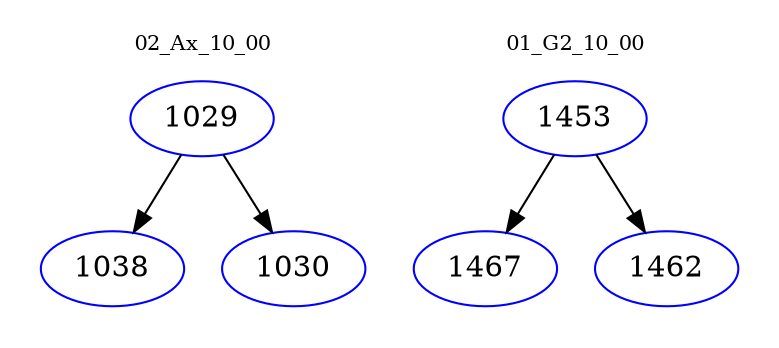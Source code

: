 digraph{
subgraph cluster_0 {
color = white
label = "02_Ax_10_00";
fontsize=10;
T0_1029 [label="1029", color="blue"]
T0_1029 -> T0_1038 [color="black"]
T0_1038 [label="1038", color="blue"]
T0_1029 -> T0_1030 [color="black"]
T0_1030 [label="1030", color="blue"]
}
subgraph cluster_1 {
color = white
label = "01_G2_10_00";
fontsize=10;
T1_1453 [label="1453", color="blue"]
T1_1453 -> T1_1467 [color="black"]
T1_1467 [label="1467", color="blue"]
T1_1453 -> T1_1462 [color="black"]
T1_1462 [label="1462", color="blue"]
}
}

